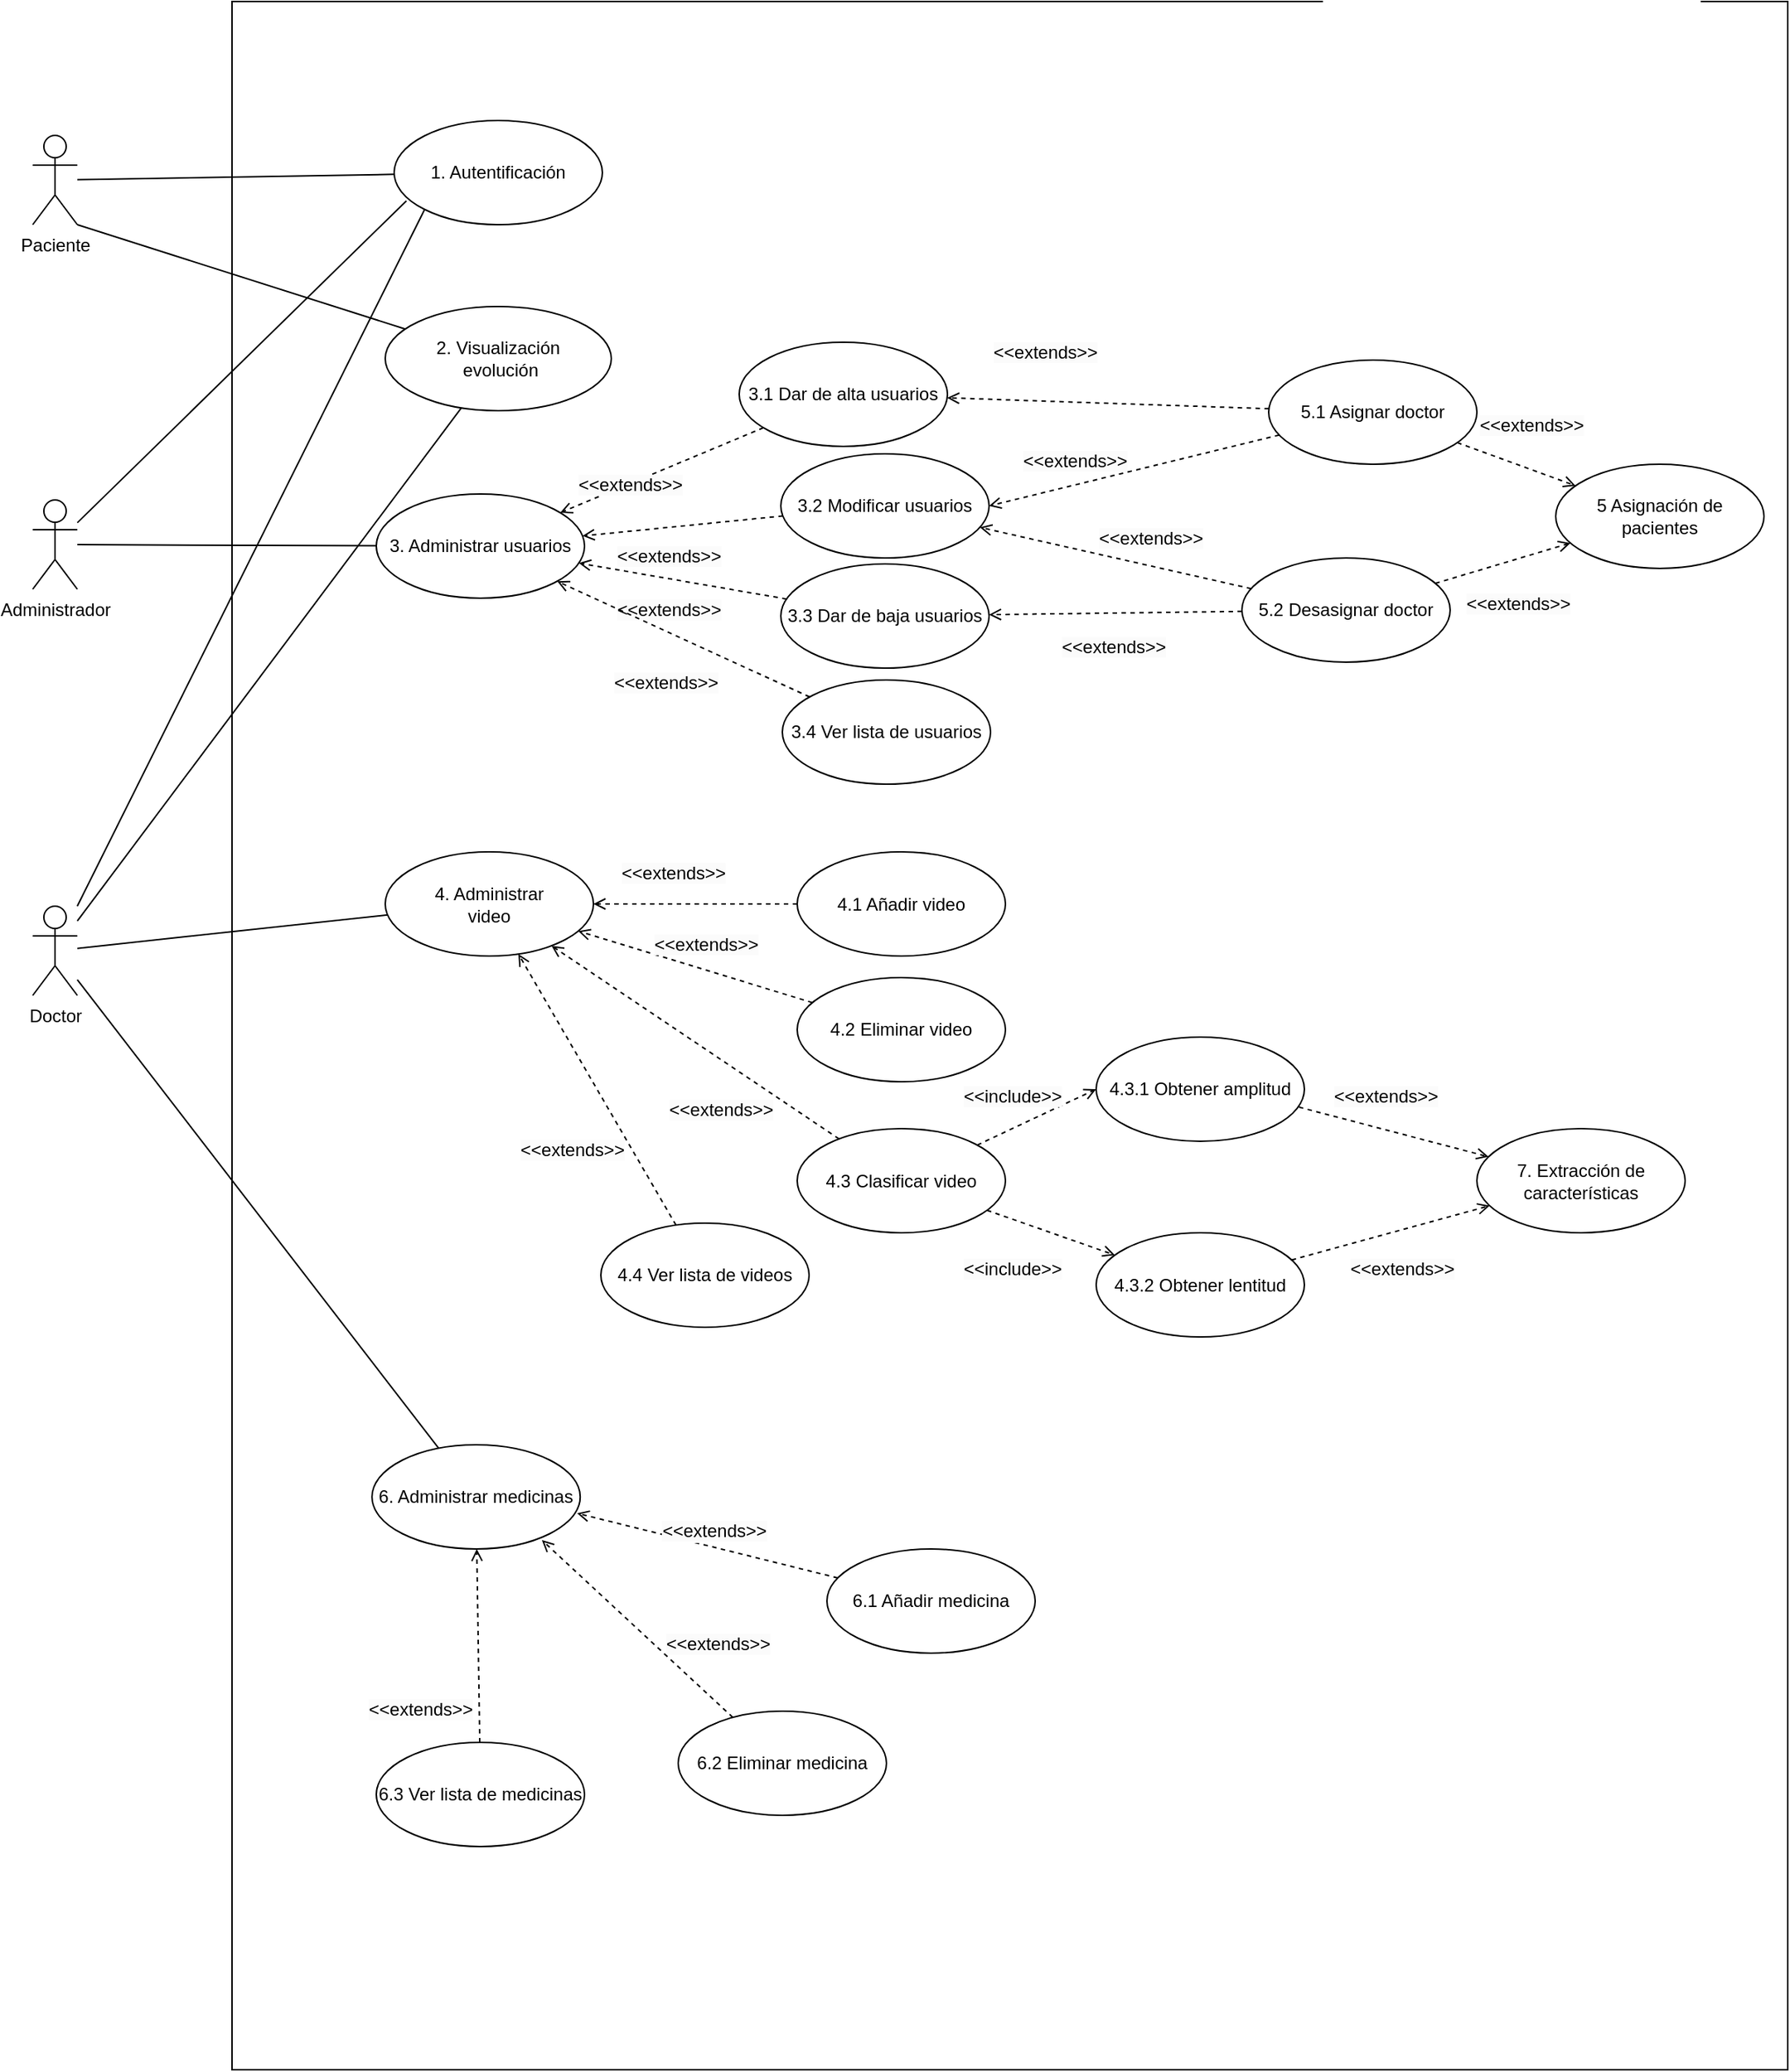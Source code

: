 <mxfile>
    <diagram id="oPSHC1ajHjZujr8KX9GD" name="Página-1">
        <mxGraphModel dx="2597" dy="978" grid="1" gridSize="10" guides="1" tooltips="1" connect="1" arrows="1" fold="1" page="1" pageScale="1" pageWidth="827" pageHeight="1169" math="0" shadow="0">
            <root>
                <mxCell id="0"/>
                <mxCell id="1" parent="0"/>
                <mxCell id="0ApmK1GsjwXZiymCzaCi-1" value="" style="rounded=0;whiteSpace=wrap;html=1;fillColor=default;" parent="1" vertex="1">
                    <mxGeometry x="-10" y="570" width="1046" height="1390" as="geometry"/>
                </mxCell>
                <mxCell id="0ApmK1GsjwXZiymCzaCi-2" style="rounded=0;orthogonalLoop=1;jettySize=auto;html=1;endArrow=none;endFill=0;exitX=1;exitY=1;exitDx=0;exitDy=0;exitPerimeter=0;" parent="1" source="0ApmK1GsjwXZiymCzaCi-4" target="0ApmK1GsjwXZiymCzaCi-15" edge="1">
                    <mxGeometry relative="1" as="geometry"/>
                </mxCell>
                <mxCell id="0ApmK1GsjwXZiymCzaCi-4" value="Paciente" style="shape=umlActor;verticalLabelPosition=bottom;verticalAlign=top;html=1;" parent="1" vertex="1">
                    <mxGeometry x="-144" y="660" width="30" height="60" as="geometry"/>
                </mxCell>
                <mxCell id="0ApmK1GsjwXZiymCzaCi-5" style="rounded=0;orthogonalLoop=1;jettySize=auto;html=1;endArrow=none;endFill=0;entryX=0;entryY=1;entryDx=0;entryDy=0;" parent="1" source="0ApmK1GsjwXZiymCzaCi-9" target="0ApmK1GsjwXZiymCzaCi-12" edge="1">
                    <mxGeometry relative="1" as="geometry"/>
                </mxCell>
                <mxCell id="0ApmK1GsjwXZiymCzaCi-6" style="rounded=0;orthogonalLoop=1;jettySize=auto;html=1;endArrow=none;endFill=0;" parent="1" source="0ApmK1GsjwXZiymCzaCi-9" target="0ApmK1GsjwXZiymCzaCi-15" edge="1">
                    <mxGeometry relative="1" as="geometry"/>
                </mxCell>
                <mxCell id="0ApmK1GsjwXZiymCzaCi-7" style="rounded=0;orthogonalLoop=1;jettySize=auto;html=1;endArrow=none;endFill=0;" parent="1" source="0ApmK1GsjwXZiymCzaCi-9" target="0ApmK1GsjwXZiymCzaCi-17" edge="1">
                    <mxGeometry relative="1" as="geometry"/>
                </mxCell>
                <mxCell id="3" style="edgeStyle=none;html=1;endArrow=none;endFill=0;" parent="1" source="0ApmK1GsjwXZiymCzaCi-9" target="2" edge="1">
                    <mxGeometry relative="1" as="geometry"/>
                </mxCell>
                <mxCell id="0ApmK1GsjwXZiymCzaCi-9" value="Doctor" style="shape=umlActor;verticalLabelPosition=bottom;verticalAlign=top;html=1;" parent="1" vertex="1">
                    <mxGeometry x="-144" y="1178" width="30" height="60" as="geometry"/>
                </mxCell>
                <mxCell id="0ApmK1GsjwXZiymCzaCi-10" style="rounded=0;orthogonalLoop=1;jettySize=auto;html=1;endArrow=none;endFill=0;" parent="1" source="0ApmK1GsjwXZiymCzaCi-11" target="0ApmK1GsjwXZiymCzaCi-16" edge="1">
                    <mxGeometry relative="1" as="geometry"/>
                </mxCell>
                <mxCell id="0ApmK1GsjwXZiymCzaCi-11" value="Administrador" style="shape=umlActor;verticalLabelPosition=bottom;verticalAlign=top;html=1;" parent="1" vertex="1">
                    <mxGeometry x="-144" y="905" width="30" height="60" as="geometry"/>
                </mxCell>
                <mxCell id="0ApmK1GsjwXZiymCzaCi-12" value="1. Autentificación" style="ellipse;whiteSpace=wrap;html=1;" parent="1" vertex="1">
                    <mxGeometry x="99" y="650" width="140" height="70" as="geometry"/>
                </mxCell>
                <mxCell id="0ApmK1GsjwXZiymCzaCi-13" style="rounded=0;orthogonalLoop=1;jettySize=auto;html=1;endArrow=none;endFill=0;entryX=0.059;entryY=0.771;entryDx=0;entryDy=0;entryPerimeter=0;" parent="1" source="0ApmK1GsjwXZiymCzaCi-11" target="0ApmK1GsjwXZiymCzaCi-12" edge="1">
                    <mxGeometry relative="1" as="geometry"/>
                </mxCell>
                <mxCell id="0ApmK1GsjwXZiymCzaCi-14" style="rounded=0;orthogonalLoop=1;jettySize=auto;html=1;endArrow=none;endFill=0;" parent="1" source="0ApmK1GsjwXZiymCzaCi-4" target="0ApmK1GsjwXZiymCzaCi-12" edge="1">
                    <mxGeometry relative="1" as="geometry"/>
                </mxCell>
                <mxCell id="0ApmK1GsjwXZiymCzaCi-15" value="2. Visualización&lt;br&gt;&amp;nbsp;evolución" style="ellipse;whiteSpace=wrap;html=1;" parent="1" vertex="1">
                    <mxGeometry x="93" y="775" width="152" height="70" as="geometry"/>
                </mxCell>
                <mxCell id="0ApmK1GsjwXZiymCzaCi-16" value="3. Administrar&amp;nbsp;usuarios" style="ellipse;whiteSpace=wrap;html=1;" parent="1" vertex="1">
                    <mxGeometry x="87" y="901" width="140" height="70" as="geometry"/>
                </mxCell>
                <mxCell id="0ApmK1GsjwXZiymCzaCi-17" value="4. Administrar &lt;br&gt;video" style="ellipse;whiteSpace=wrap;html=1;" parent="1" vertex="1">
                    <mxGeometry x="93" y="1141.5" width="140" height="70" as="geometry"/>
                </mxCell>
                <mxCell id="0ApmK1GsjwXZiymCzaCi-18" style="rounded=0;orthogonalLoop=1;jettySize=auto;html=1;dashed=1;endArrow=open;endFill=0;" parent="1" source="0ApmK1GsjwXZiymCzaCi-19" target="0ApmK1GsjwXZiymCzaCi-16" edge="1">
                    <mxGeometry relative="1" as="geometry"/>
                </mxCell>
                <mxCell id="0ApmK1GsjwXZiymCzaCi-19" value="3.1 Dar de alta usuarios" style="ellipse;whiteSpace=wrap;html=1;" parent="1" vertex="1">
                    <mxGeometry x="331" y="799" width="140" height="70" as="geometry"/>
                </mxCell>
                <mxCell id="0ApmK1GsjwXZiymCzaCi-20" style="rounded=0;orthogonalLoop=1;jettySize=auto;html=1;dashed=1;endArrow=open;endFill=0;" parent="1" source="0ApmK1GsjwXZiymCzaCi-21" target="0ApmK1GsjwXZiymCzaCi-16" edge="1">
                    <mxGeometry relative="1" as="geometry"/>
                </mxCell>
                <mxCell id="0ApmK1GsjwXZiymCzaCi-21" value="3.3 Dar de baja usuarios" style="ellipse;whiteSpace=wrap;html=1;" parent="1" vertex="1">
                    <mxGeometry x="359" y="948" width="140" height="70" as="geometry"/>
                </mxCell>
                <mxCell id="0ApmK1GsjwXZiymCzaCi-22" style="rounded=0;orthogonalLoop=1;jettySize=auto;html=1;dashed=1;endArrow=open;endFill=0;" parent="1" source="0ApmK1GsjwXZiymCzaCi-23" target="0ApmK1GsjwXZiymCzaCi-16" edge="1">
                    <mxGeometry relative="1" as="geometry"/>
                </mxCell>
                <mxCell id="0ApmK1GsjwXZiymCzaCi-23" value="3.2 Modificar usuarios" style="ellipse;whiteSpace=wrap;html=1;" parent="1" vertex="1">
                    <mxGeometry x="359" y="874" width="140" height="70" as="geometry"/>
                </mxCell>
                <mxCell id="0ApmK1GsjwXZiymCzaCi-24" value="&lt;span style=&quot;color: rgb(0, 0, 0); font-family: Helvetica; font-size: 12px; font-style: normal; font-variant-ligatures: normal; font-variant-caps: normal; font-weight: 400; letter-spacing: normal; orphans: 2; text-align: center; text-indent: 0px; text-transform: none; widows: 2; word-spacing: 0px; -webkit-text-stroke-width: 0px; background-color: rgb(251, 251, 251); text-decoration-thickness: initial; text-decoration-style: initial; text-decoration-color: initial; float: none; display: inline !important;&quot;&gt;&amp;lt;&amp;lt;extends&amp;gt;&amp;gt;&lt;/span&gt;" style="text;whiteSpace=wrap;html=1;" parent="1" vertex="1">
                    <mxGeometry x="221" y="881" width="98" height="36" as="geometry"/>
                </mxCell>
                <mxCell id="0ApmK1GsjwXZiymCzaCi-25" value="&lt;span style=&quot;color: rgb(0, 0, 0); font-family: Helvetica; font-size: 12px; font-style: normal; font-variant-ligatures: normal; font-variant-caps: normal; font-weight: 400; letter-spacing: normal; orphans: 2; text-align: center; text-indent: 0px; text-transform: none; widows: 2; word-spacing: 0px; -webkit-text-stroke-width: 0px; background-color: rgb(251, 251, 251); text-decoration-thickness: initial; text-decoration-style: initial; text-decoration-color: initial; float: none; display: inline !important;&quot;&gt;&amp;lt;&amp;lt;extends&amp;gt;&amp;gt;&lt;/span&gt;" style="text;whiteSpace=wrap;html=1;" parent="1" vertex="1">
                    <mxGeometry x="247" y="929" width="98" height="36" as="geometry"/>
                </mxCell>
                <mxCell id="0ApmK1GsjwXZiymCzaCi-26" value="&lt;span style=&quot;color: rgb(0, 0, 0); font-family: Helvetica; font-size: 12px; font-style: normal; font-variant-ligatures: normal; font-variant-caps: normal; font-weight: 400; letter-spacing: normal; orphans: 2; text-align: center; text-indent: 0px; text-transform: none; widows: 2; word-spacing: 0px; -webkit-text-stroke-width: 0px; background-color: rgb(251, 251, 251); text-decoration-thickness: initial; text-decoration-style: initial; text-decoration-color: initial; float: none; display: inline !important;&quot;&gt;&amp;lt;&amp;lt;extends&amp;gt;&amp;gt;&lt;/span&gt;" style="text;whiteSpace=wrap;html=1;" parent="1" vertex="1">
                    <mxGeometry x="247" y="965" width="98" height="36" as="geometry"/>
                </mxCell>
                <mxCell id="0ApmK1GsjwXZiymCzaCi-27" style="rounded=0;orthogonalLoop=1;jettySize=auto;html=1;dashed=1;endArrow=open;endFill=0;" parent="1" source="57" target="0ApmK1GsjwXZiymCzaCi-17" edge="1">
                    <mxGeometry relative="1" as="geometry">
                        <mxPoint x="351.252" y="1167.968" as="sourcePoint"/>
                    </mxGeometry>
                </mxCell>
                <mxCell id="0ApmK1GsjwXZiymCzaCi-29" style="rounded=0;orthogonalLoop=1;jettySize=auto;html=1;dashed=1;endArrow=open;endFill=0;" parent="1" source="0ApmK1GsjwXZiymCzaCi-30" target="0ApmK1GsjwXZiymCzaCi-17" edge="1">
                    <mxGeometry relative="1" as="geometry"/>
                </mxCell>
                <mxCell id="0ApmK1GsjwXZiymCzaCi-30" value="4.2 Eliminar video" style="ellipse;whiteSpace=wrap;html=1;" parent="1" vertex="1">
                    <mxGeometry x="370" y="1226" width="140" height="70" as="geometry"/>
                </mxCell>
                <mxCell id="0ApmK1GsjwXZiymCzaCi-33" style="rounded=0;orthogonalLoop=1;jettySize=auto;html=1;dashed=1;endArrow=open;endFill=0;" parent="1" source="0ApmK1GsjwXZiymCzaCi-36" target="0ApmK1GsjwXZiymCzaCi-17" edge="1">
                    <mxGeometry relative="1" as="geometry"/>
                </mxCell>
                <mxCell id="0ApmK1GsjwXZiymCzaCi-35" style="rounded=0;orthogonalLoop=1;jettySize=auto;html=1;dashed=1;endArrow=open;endFill=0;" parent="1" source="0ApmK1GsjwXZiymCzaCi-36" target="0ApmK1GsjwXZiymCzaCi-47" edge="1">
                    <mxGeometry relative="1" as="geometry"/>
                </mxCell>
                <mxCell id="0ApmK1GsjwXZiymCzaCi-36" value="4.3 Clasificar video" style="ellipse;whiteSpace=wrap;html=1;" parent="1" vertex="1">
                    <mxGeometry x="370" y="1327.5" width="140" height="70" as="geometry"/>
                </mxCell>
                <mxCell id="0ApmK1GsjwXZiymCzaCi-37" value="&lt;span style=&quot;color: rgb(0, 0, 0); font-family: Helvetica; font-size: 12px; font-style: normal; font-variant-ligatures: normal; font-variant-caps: normal; font-weight: 400; letter-spacing: normal; orphans: 2; text-align: center; text-indent: 0px; text-transform: none; widows: 2; word-spacing: 0px; -webkit-text-stroke-width: 0px; background-color: rgb(251, 251, 251); text-decoration-thickness: initial; text-decoration-style: initial; text-decoration-color: initial; float: none; display: inline !important;&quot;&gt;&amp;lt;&amp;lt;extends&amp;gt;&amp;gt;&lt;/span&gt;" style="text;whiteSpace=wrap;html=1;" parent="1" vertex="1">
                    <mxGeometry x="272" y="1190" width="98" height="36" as="geometry"/>
                </mxCell>
                <mxCell id="0ApmK1GsjwXZiymCzaCi-38" value="&lt;span style=&quot;color: rgb(0, 0, 0); font-family: Helvetica; font-size: 12px; font-style: normal; font-variant-ligatures: normal; font-variant-caps: normal; font-weight: 400; letter-spacing: normal; orphans: 2; text-align: center; text-indent: 0px; text-transform: none; widows: 2; word-spacing: 0px; -webkit-text-stroke-width: 0px; background-color: rgb(251, 251, 251); text-decoration-thickness: initial; text-decoration-style: initial; text-decoration-color: initial; float: none; display: inline !important;&quot;&gt;&amp;lt;&amp;lt;extends&amp;gt;&amp;gt;&lt;/span&gt;" style="text;whiteSpace=wrap;html=1;" parent="1" vertex="1">
                    <mxGeometry x="282" y="1300.5" width="78" height="27" as="geometry"/>
                </mxCell>
                <mxCell id="0ApmK1GsjwXZiymCzaCi-43" value="3.4 Ver lista de usuarios" style="ellipse;whiteSpace=wrap;html=1;" parent="1" vertex="1">
                    <mxGeometry x="360" y="1026" width="140" height="70" as="geometry"/>
                </mxCell>
                <mxCell id="0ApmK1GsjwXZiymCzaCi-44" value="&lt;span style=&quot;color: rgb(0, 0, 0); font-family: Helvetica; font-size: 12px; font-style: normal; font-variant-ligatures: normal; font-variant-caps: normal; font-weight: 400; letter-spacing: normal; orphans: 2; text-align: center; text-indent: 0px; text-transform: none; widows: 2; word-spacing: 0px; -webkit-text-stroke-width: 0px; background-color: rgb(251, 251, 251); text-decoration-thickness: initial; text-decoration-style: initial; text-decoration-color: initial; float: none; display: inline !important;&quot;&gt;&amp;lt;&amp;lt;extends&amp;gt;&amp;gt;&lt;/span&gt;" style="text;whiteSpace=wrap;html=1;" parent="1" vertex="1">
                    <mxGeometry x="245" y="1014" width="98" height="36" as="geometry"/>
                </mxCell>
                <mxCell id="0ApmK1GsjwXZiymCzaCi-45" style="rounded=0;orthogonalLoop=1;jettySize=auto;html=1;dashed=1;endArrow=open;endFill=0;" parent="1" source="0ApmK1GsjwXZiymCzaCi-43" target="0ApmK1GsjwXZiymCzaCi-16" edge="1">
                    <mxGeometry relative="1" as="geometry">
                        <mxPoint x="342" y="1188" as="sourcePoint"/>
                        <mxPoint x="227" y="1224" as="targetPoint"/>
                    </mxGeometry>
                </mxCell>
                <mxCell id="0ApmK1GsjwXZiymCzaCi-46" style="rounded=0;orthogonalLoop=1;jettySize=auto;html=1;dashed=1;endArrow=open;endFill=0;" parent="1" source="0ApmK1GsjwXZiymCzaCi-47" target="0ApmK1GsjwXZiymCzaCi-57" edge="1">
                    <mxGeometry relative="1" as="geometry"/>
                </mxCell>
                <mxCell id="0ApmK1GsjwXZiymCzaCi-47" value="4.3.2 Obtener lentitud" style="ellipse;whiteSpace=wrap;html=1;" parent="1" vertex="1">
                    <mxGeometry x="571" y="1397.5" width="140" height="70" as="geometry"/>
                </mxCell>
                <mxCell id="42" style="edgeStyle=none;html=1;endArrow=open;endFill=0;rounded=0;dashed=1;" parent="1" source="0ApmK1GsjwXZiymCzaCi-51" target="41" edge="1">
                    <mxGeometry relative="1" as="geometry"/>
                </mxCell>
                <mxCell id="0ApmK1GsjwXZiymCzaCi-51" value="5.1 Asignar doctor" style="ellipse;whiteSpace=wrap;html=1;" parent="1" vertex="1">
                    <mxGeometry x="687" y="811" width="140" height="70" as="geometry"/>
                </mxCell>
                <mxCell id="43" style="edgeStyle=none;html=1;endArrow=open;endFill=0;rounded=0;dashed=1;" parent="1" source="0ApmK1GsjwXZiymCzaCi-54" target="41" edge="1">
                    <mxGeometry relative="1" as="geometry"/>
                </mxCell>
                <mxCell id="0ApmK1GsjwXZiymCzaCi-54" value="5.2 Desasignar doctor" style="ellipse;whiteSpace=wrap;html=1;" parent="1" vertex="1">
                    <mxGeometry x="669" y="944" width="140" height="70" as="geometry"/>
                </mxCell>
                <mxCell id="0ApmK1GsjwXZiymCzaCi-57" value="7. Extracción de características" style="ellipse;whiteSpace=wrap;html=1;" parent="1" vertex="1">
                    <mxGeometry x="827" y="1327.5" width="140" height="70" as="geometry"/>
                </mxCell>
                <mxCell id="0ApmK1GsjwXZiymCzaCi-59" value="&lt;span style=&quot;color: rgb(0, 0, 0); font-family: Helvetica; font-size: 12px; font-style: normal; font-variant-ligatures: normal; font-variant-caps: normal; font-weight: 400; letter-spacing: normal; orphans: 2; text-align: center; text-indent: 0px; text-transform: none; widows: 2; word-spacing: 0px; -webkit-text-stroke-width: 0px; background-color: rgb(251, 251, 251); text-decoration-thickness: initial; text-decoration-style: initial; text-decoration-color: initial; float: none; display: inline !important;&quot;&gt;&amp;lt;&amp;lt;extends&amp;gt;&amp;gt;&lt;/span&gt;" style="text;whiteSpace=wrap;html=1;" parent="1" vertex="1">
                    <mxGeometry x="740" y="1408" width="98" height="36" as="geometry"/>
                </mxCell>
                <mxCell id="2" value="6. Administrar medicinas" style="ellipse;whiteSpace=wrap;html=1;" parent="1" vertex="1">
                    <mxGeometry x="84.12" y="1540" width="140" height="70" as="geometry"/>
                </mxCell>
                <mxCell id="9" style="rounded=0;orthogonalLoop=1;jettySize=auto;html=1;dashed=1;endArrow=open;endFill=0;" parent="1" edge="1" source="14">
                    <mxGeometry relative="1" as="geometry">
                        <mxPoint x="338.015" y="1600.442" as="sourcePoint"/>
                        <mxPoint x="222" y="1586" as="targetPoint"/>
                    </mxGeometry>
                </mxCell>
                <mxCell id="54" value="&lt;span style=&quot;font-size: 12px; background-color: rgb(251, 251, 251);&quot;&gt;&amp;lt;&amp;lt;extends&amp;gt;&amp;gt;&lt;/span&gt;" style="edgeLabel;html=1;align=center;verticalAlign=middle;resizable=0;points=[];" vertex="1" connectable="0" parent="9">
                    <mxGeometry x="0.077" y="-1" relative="1" as="geometry">
                        <mxPoint x="10" y="-7" as="offset"/>
                    </mxGeometry>
                </mxCell>
                <mxCell id="10" value="6.2 Eliminar medicina" style="ellipse;whiteSpace=wrap;html=1;" parent="1" vertex="1">
                    <mxGeometry x="290" y="1719" width="140" height="70" as="geometry"/>
                </mxCell>
                <mxCell id="11" value="&lt;span style=&quot;color: rgb(0, 0, 0); font-family: Helvetica; font-size: 12px; font-style: normal; font-variant-ligatures: normal; font-variant-caps: normal; font-weight: 400; letter-spacing: normal; orphans: 2; text-align: center; text-indent: 0px; text-transform: none; widows: 2; word-spacing: 0px; -webkit-text-stroke-width: 0px; background-color: rgb(251, 251, 251); text-decoration-thickness: initial; text-decoration-style: initial; text-decoration-color: initial; float: none; display: inline !important;&quot;&gt;&amp;lt;&amp;lt;extends&amp;gt;&amp;gt;&lt;/span&gt;" style="text;whiteSpace=wrap;html=1;" parent="1" vertex="1">
                    <mxGeometry x="280" y="1660" width="98" height="36" as="geometry"/>
                </mxCell>
                <mxCell id="13" style="rounded=0;orthogonalLoop=1;jettySize=auto;html=1;dashed=1;endArrow=open;endFill=0;" parent="1" edge="1" source="10">
                    <mxGeometry relative="1" as="geometry">
                        <mxPoint x="344.458" y="1692.955" as="sourcePoint"/>
                        <mxPoint x="198.35" y="1604.034" as="targetPoint"/>
                    </mxGeometry>
                </mxCell>
                <mxCell id="14" value="6.1 Añadir medicina" style="ellipse;whiteSpace=wrap;html=1;" parent="1" vertex="1">
                    <mxGeometry x="390" y="1610" width="140" height="70" as="geometry"/>
                </mxCell>
                <mxCell id="16" value="4.3.1 Obtener amplitud" style="ellipse;whiteSpace=wrap;html=1;" parent="1" vertex="1">
                    <mxGeometry x="571" y="1266" width="140" height="70" as="geometry"/>
                </mxCell>
                <mxCell id="25" style="rounded=0;orthogonalLoop=1;jettySize=auto;html=1;dashed=1;endArrow=open;endFill=0;exitX=0.974;exitY=0.672;exitDx=0;exitDy=0;exitPerimeter=0;" parent="1" source="16" target="0ApmK1GsjwXZiymCzaCi-57" edge="1">
                    <mxGeometry relative="1" as="geometry">
                        <mxPoint x="681.851" y="1350.325" as="sourcePoint"/>
                        <mxPoint x="832.995" y="1322.852" as="targetPoint"/>
                    </mxGeometry>
                </mxCell>
                <mxCell id="26" style="rounded=0;orthogonalLoop=1;jettySize=auto;html=1;dashed=1;endArrow=open;endFill=0;entryX=0;entryY=0.5;entryDx=0;entryDy=0;" parent="1" source="0ApmK1GsjwXZiymCzaCi-36" target="16" edge="1">
                    <mxGeometry relative="1" as="geometry">
                        <mxPoint x="454.275" y="1320.846" as="sourcePoint"/>
                        <mxPoint x="553.438" y="1346.161" as="targetPoint"/>
                    </mxGeometry>
                </mxCell>
                <mxCell id="27" value="&lt;span style=&quot;color: rgb(0, 0, 0); font-family: Helvetica; font-size: 12px; font-style: normal; font-variant-ligatures: normal; font-variant-caps: normal; font-weight: 400; letter-spacing: normal; orphans: 2; text-align: center; text-indent: 0px; text-transform: none; widows: 2; word-spacing: 0px; -webkit-text-stroke-width: 0px; background-color: rgb(251, 251, 251); text-decoration-thickness: initial; text-decoration-style: initial; text-decoration-color: initial; float: none; display: inline !important;&quot;&gt;&amp;lt;&amp;lt;include&amp;gt;&amp;gt;&lt;/span&gt;" style="text;whiteSpace=wrap;html=1;" parent="1" vertex="1">
                    <mxGeometry x="480" y="1291.5" width="94" height="36" as="geometry"/>
                </mxCell>
                <mxCell id="28" value="&lt;span style=&quot;color: rgb(0, 0, 0); font-family: Helvetica; font-size: 12px; font-style: normal; font-variant-ligatures: normal; font-variant-caps: normal; font-weight: 400; letter-spacing: normal; orphans: 2; text-align: center; text-indent: 0px; text-transform: none; widows: 2; word-spacing: 0px; -webkit-text-stroke-width: 0px; background-color: rgb(251, 251, 251); text-decoration-thickness: initial; text-decoration-style: initial; text-decoration-color: initial; float: none; display: inline !important;&quot;&gt;&amp;lt;&amp;lt;extends&amp;gt;&amp;gt;&lt;/span&gt;" style="text;whiteSpace=wrap;html=1;" parent="1" vertex="1">
                    <mxGeometry x="729" y="1291.5" width="98" height="36" as="geometry"/>
                </mxCell>
                <mxCell id="31" style="rounded=0;orthogonalLoop=1;jettySize=auto;html=1;dashed=1;endArrow=open;endFill=0;" parent="1" source="0ApmK1GsjwXZiymCzaCi-54" target="0ApmK1GsjwXZiymCzaCi-21" edge="1">
                    <mxGeometry relative="1" as="geometry">
                        <mxPoint x="705.812" y="841.004" as="sourcePoint"/>
                        <mxPoint x="530.004" y="747.865" as="targetPoint"/>
                    </mxGeometry>
                </mxCell>
                <mxCell id="33" value="&lt;span style=&quot;color: rgb(0, 0, 0); font-family: Helvetica; font-size: 12px; font-style: normal; font-variant-ligatures: normal; font-variant-caps: normal; font-weight: 400; letter-spacing: normal; orphans: 2; text-align: center; text-indent: 0px; text-transform: none; widows: 2; word-spacing: 0px; -webkit-text-stroke-width: 0px; background-color: rgb(251, 251, 251); text-decoration-thickness: initial; text-decoration-style: initial; text-decoration-color: initial; float: none; display: inline !important;&quot;&gt;&amp;lt;&amp;lt;extends&amp;gt;&amp;gt;&lt;/span&gt;" style="text;whiteSpace=wrap;html=1;" parent="1" vertex="1">
                    <mxGeometry x="520" y="865" width="98" height="36" as="geometry"/>
                </mxCell>
                <mxCell id="34" value="&lt;span style=&quot;color: rgb(0, 0, 0); font-family: Helvetica; font-size: 12px; font-style: normal; font-variant-ligatures: normal; font-variant-caps: normal; font-weight: 400; letter-spacing: normal; orphans: 2; text-align: center; text-indent: 0px; text-transform: none; widows: 2; word-spacing: 0px; -webkit-text-stroke-width: 0px; background-color: rgb(251, 251, 251); text-decoration-thickness: initial; text-decoration-style: initial; text-decoration-color: initial; float: none; display: inline !important;&quot;&gt;&amp;lt;&amp;lt;extends&amp;gt;&amp;gt;&lt;/span&gt;" style="text;whiteSpace=wrap;html=1;" parent="1" vertex="1">
                    <mxGeometry x="571" y="917" width="98" height="36" as="geometry"/>
                </mxCell>
                <mxCell id="35" style="rounded=0;orthogonalLoop=1;jettySize=auto;html=1;dashed=1;endArrow=open;endFill=0;" parent="1" source="0ApmK1GsjwXZiymCzaCi-54" target="0ApmK1GsjwXZiymCzaCi-23" edge="1">
                    <mxGeometry relative="1" as="geometry">
                        <mxPoint x="716.348" y="807.48" as="sourcePoint"/>
                        <mxPoint x="471.588" y="910.481" as="targetPoint"/>
                    </mxGeometry>
                </mxCell>
                <mxCell id="36" value="&lt;span style=&quot;color: rgb(0, 0, 0); font-family: Helvetica; font-size: 12px; font-style: normal; font-variant-ligatures: normal; font-variant-caps: normal; font-weight: 400; letter-spacing: normal; orphans: 2; text-align: center; text-indent: 0px; text-transform: none; widows: 2; word-spacing: 0px; -webkit-text-stroke-width: 0px; background-color: rgb(251, 251, 251); text-decoration-thickness: initial; text-decoration-style: initial; text-decoration-color: initial; float: none; display: inline !important;&quot;&gt;&amp;lt;&amp;lt;extends&amp;gt;&amp;gt;&lt;/span&gt;" style="text;whiteSpace=wrap;html=1;" parent="1" vertex="1">
                    <mxGeometry x="546" y="990" width="98" height="36" as="geometry"/>
                </mxCell>
                <mxCell id="37" value="&lt;span style=&quot;color: rgb(0, 0, 0); font-family: Helvetica; font-size: 12px; font-style: normal; font-variant-ligatures: normal; font-variant-caps: normal; font-weight: 400; letter-spacing: normal; orphans: 2; text-align: center; text-indent: 0px; text-transform: none; widows: 2; word-spacing: 0px; -webkit-text-stroke-width: 0px; background-color: rgb(251, 251, 251); text-decoration-thickness: initial; text-decoration-style: initial; text-decoration-color: initial; float: none; display: inline !important;&quot;&gt;&amp;lt;&amp;lt;extends&amp;gt;&amp;gt;&lt;/span&gt;" style="text;whiteSpace=wrap;html=1;" parent="1" vertex="1">
                    <mxGeometry x="500" y="792" width="98" height="36" as="geometry"/>
                </mxCell>
                <mxCell id="38" style="rounded=0;orthogonalLoop=1;jettySize=auto;html=1;dashed=1;endArrow=open;endFill=0;" parent="1" source="0ApmK1GsjwXZiymCzaCi-51" target="0ApmK1GsjwXZiymCzaCi-19" edge="1">
                    <mxGeometry relative="1" as="geometry">
                        <mxPoint x="732.374" y="814.514" as="sourcePoint"/>
                        <mxPoint x="499.26" y="997.68" as="targetPoint"/>
                    </mxGeometry>
                </mxCell>
                <mxCell id="39" style="rounded=0;orthogonalLoop=1;jettySize=auto;html=1;dashed=1;endArrow=open;endFill=0;entryX=1;entryY=0.5;entryDx=0;entryDy=0;" parent="1" source="0ApmK1GsjwXZiymCzaCi-51" target="0ApmK1GsjwXZiymCzaCi-23" edge="1">
                    <mxGeometry relative="1" as="geometry">
                        <mxPoint x="742.374" y="824.514" as="sourcePoint"/>
                        <mxPoint x="509" y="1008" as="targetPoint"/>
                    </mxGeometry>
                </mxCell>
                <mxCell id="41" value="5 Asignación de pacientes" style="ellipse;whiteSpace=wrap;html=1;" parent="1" vertex="1">
                    <mxGeometry x="880" y="881" width="140" height="70" as="geometry"/>
                </mxCell>
                <mxCell id="46" value="&lt;span style=&quot;color: rgb(0, 0, 0); font-family: Helvetica; font-size: 12px; font-style: normal; font-variant-ligatures: normal; font-variant-caps: normal; font-weight: 400; letter-spacing: normal; orphans: 2; text-align: center; text-indent: 0px; text-transform: none; widows: 2; word-spacing: 0px; -webkit-text-stroke-width: 0px; background-color: rgb(251, 251, 251); text-decoration-thickness: initial; text-decoration-style: initial; text-decoration-color: initial; float: none; display: inline !important;&quot;&gt;&amp;lt;&amp;lt;extends&amp;gt;&amp;gt;&lt;/span&gt;" style="text;whiteSpace=wrap;html=1;" parent="1" vertex="1">
                    <mxGeometry x="818" y="961" width="98" height="36" as="geometry"/>
                </mxCell>
                <mxCell id="47" value="&lt;span style=&quot;color: rgb(0, 0, 0); font-family: Helvetica; font-size: 12px; font-style: normal; font-variant-ligatures: normal; font-variant-caps: normal; font-weight: 400; letter-spacing: normal; orphans: 2; text-align: center; text-indent: 0px; text-transform: none; widows: 2; word-spacing: 0px; -webkit-text-stroke-width: 0px; background-color: rgb(251, 251, 251); text-decoration-thickness: initial; text-decoration-style: initial; text-decoration-color: initial; float: none; display: inline !important;&quot;&gt;&amp;lt;&amp;lt;extends&amp;gt;&amp;gt;&lt;/span&gt;" style="text;whiteSpace=wrap;html=1;" parent="1" vertex="1">
                    <mxGeometry x="827" y="841" width="98" height="36" as="geometry"/>
                </mxCell>
                <mxCell id="50" value="6.3 Ver lista de medicinas" style="ellipse;whiteSpace=wrap;html=1;" vertex="1" parent="1">
                    <mxGeometry x="87" y="1740" width="140" height="70" as="geometry"/>
                </mxCell>
                <mxCell id="51" value="&lt;span style=&quot;color: rgb(0, 0, 0); font-family: Helvetica; font-size: 12px; font-style: normal; font-variant-ligatures: normal; font-variant-caps: normal; font-weight: 400; letter-spacing: normal; orphans: 2; text-align: center; text-indent: 0px; text-transform: none; widows: 2; word-spacing: 0px; -webkit-text-stroke-width: 0px; background-color: rgb(251, 251, 251); text-decoration-thickness: initial; text-decoration-style: initial; text-decoration-color: initial; float: none; display: inline !important;&quot;&gt;&amp;lt;&amp;lt;extends&amp;gt;&amp;gt;&lt;/span&gt;" style="text;whiteSpace=wrap;html=1;" vertex="1" parent="1">
                    <mxGeometry x="80" y="1704" width="98" height="36" as="geometry"/>
                </mxCell>
                <mxCell id="52" style="rounded=0;orthogonalLoop=1;jettySize=auto;html=1;dashed=1;endArrow=open;endFill=0;" edge="1" parent="1" source="50" target="2">
                    <mxGeometry relative="1" as="geometry">
                        <mxPoint x="233.108" y="1748.925" as="sourcePoint"/>
                        <mxPoint x="87.0" y="1660.004" as="targetPoint"/>
                    </mxGeometry>
                </mxCell>
                <mxCell id="55" value="4.4 Ver lista de videos" style="ellipse;whiteSpace=wrap;html=1;" vertex="1" parent="1">
                    <mxGeometry x="238" y="1391" width="140" height="70" as="geometry"/>
                </mxCell>
                <mxCell id="56" style="rounded=0;orthogonalLoop=1;jettySize=auto;html=1;dashed=1;endArrow=open;endFill=0;" edge="1" parent="1" source="55" target="0ApmK1GsjwXZiymCzaCi-17">
                    <mxGeometry relative="1" as="geometry">
                        <mxPoint x="289.998" y="1483.995" as="sourcePoint"/>
                        <mxPoint x="119.974" y="1333.91" as="targetPoint"/>
                    </mxGeometry>
                </mxCell>
                <mxCell id="57" value="4.1 Añadir video" style="ellipse;whiteSpace=wrap;html=1;" vertex="1" parent="1">
                    <mxGeometry x="370" y="1141.5" width="140" height="70" as="geometry"/>
                </mxCell>
                <mxCell id="60" value="&lt;span style=&quot;color: rgb(0, 0, 0); font-family: Helvetica; font-size: 12px; font-style: normal; font-variant-ligatures: normal; font-variant-caps: normal; font-weight: 400; letter-spacing: normal; orphans: 2; text-align: center; text-indent: 0px; text-transform: none; widows: 2; word-spacing: 0px; -webkit-text-stroke-width: 0px; background-color: rgb(251, 251, 251); text-decoration-thickness: initial; text-decoration-style: initial; text-decoration-color: initial; float: none; display: inline !important;&quot;&gt;&amp;lt;&amp;lt;extends&amp;gt;&amp;gt;&lt;/span&gt;" style="text;whiteSpace=wrap;html=1;" vertex="1" parent="1">
                    <mxGeometry x="250" y="1141.5" width="98" height="36" as="geometry"/>
                </mxCell>
                <mxCell id="63" value="&lt;span style=&quot;color: rgb(0, 0, 0); font-family: Helvetica; font-size: 12px; font-style: normal; font-variant-ligatures: normal; font-variant-caps: normal; font-weight: 400; letter-spacing: normal; orphans: 2; text-align: center; text-indent: 0px; text-transform: none; widows: 2; word-spacing: 0px; -webkit-text-stroke-width: 0px; background-color: rgb(251, 251, 251); text-decoration-thickness: initial; text-decoration-style: initial; text-decoration-color: initial; float: none; display: inline !important;&quot;&gt;&amp;lt;&amp;lt;include&amp;gt;&amp;gt;&lt;/span&gt;" style="text;whiteSpace=wrap;html=1;" vertex="1" parent="1">
                    <mxGeometry x="480" y="1408" width="94" height="36" as="geometry"/>
                </mxCell>
                <mxCell id="69" value="&lt;span style=&quot;color: rgb(0, 0, 0); font-family: Helvetica; font-size: 12px; font-style: normal; font-variant-ligatures: normal; font-variant-caps: normal; font-weight: 400; letter-spacing: normal; orphans: 2; text-align: center; text-indent: 0px; text-transform: none; widows: 2; word-spacing: 0px; -webkit-text-stroke-width: 0px; background-color: rgb(251, 251, 251); text-decoration-thickness: initial; text-decoration-style: initial; text-decoration-color: initial; float: none; display: inline !important;&quot;&gt;&amp;lt;&amp;lt;extends&amp;gt;&amp;gt;&lt;/span&gt;" style="text;whiteSpace=wrap;html=1;" vertex="1" parent="1">
                    <mxGeometry x="182" y="1327.5" width="98" height="36" as="geometry"/>
                </mxCell>
            </root>
        </mxGraphModel>
    </diagram>
</mxfile>